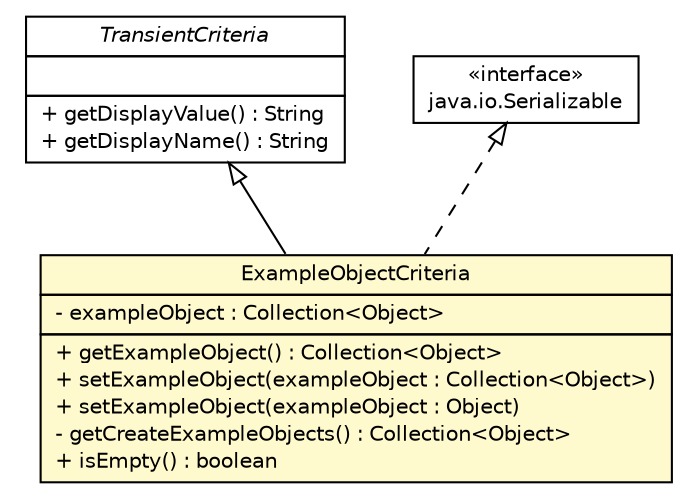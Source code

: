 #!/usr/local/bin/dot
#
# Class diagram 
# Generated by UmlGraph version 4.8 (http://www.spinellis.gr/sw/umlgraph)
#

digraph G {
	edge [fontname="Helvetica",fontsize=10,labelfontname="Helvetica",labelfontsize=10];
	node [fontname="Helvetica",fontsize=10,shape=plaintext];
	// gov.nih.nci.ncia.criteria.ExampleObjectCriteria
	c11657 [label=<<table border="0" cellborder="1" cellspacing="0" cellpadding="2" port="p" bgcolor="lemonChiffon" href="./ExampleObjectCriteria.html">
		<tr><td><table border="0" cellspacing="0" cellpadding="1">
			<tr><td> ExampleObjectCriteria </td></tr>
		</table></td></tr>
		<tr><td><table border="0" cellspacing="0" cellpadding="1">
			<tr><td align="left"> - exampleObject : Collection&lt;Object&gt; </td></tr>
		</table></td></tr>
		<tr><td><table border="0" cellspacing="0" cellpadding="1">
			<tr><td align="left"> + getExampleObject() : Collection&lt;Object&gt; </td></tr>
			<tr><td align="left"> + setExampleObject(exampleObject : Collection&lt;Object&gt;) </td></tr>
			<tr><td align="left"> + setExampleObject(exampleObject : Object) </td></tr>
			<tr><td align="left"> - getCreateExampleObjects() : Collection&lt;Object&gt; </td></tr>
			<tr><td align="left"> + isEmpty() : boolean </td></tr>
		</table></td></tr>
		</table>>, fontname="Helvetica", fontcolor="black", fontsize=10.0];
	//gov.nih.nci.ncia.criteria.ExampleObjectCriteria extends gov.nih.nci.ncia.criteria.TransientCriteria
	c11890:p -> c11657:p [dir=back,arrowtail=empty];
	//gov.nih.nci.ncia.criteria.ExampleObjectCriteria implements java.io.Serializable
	c11891:p -> c11657:p [dir=back,arrowtail=empty,style=dashed];
	// gov.nih.nci.ncia.criteria.TransientCriteria
	c11890 [label=<<table border="0" cellborder="1" cellspacing="0" cellpadding="2" port="p" href="http://java.sun.com/j2se/1.4.2/docs/api/gov/nih/nci/ncia/criteria/TransientCriteria.html">
		<tr><td><table border="0" cellspacing="0" cellpadding="1">
			<tr><td><font face="Helvetica-Oblique"> TransientCriteria </font></td></tr>
		</table></td></tr>
		<tr><td><table border="0" cellspacing="0" cellpadding="1">
			<tr><td align="left">  </td></tr>
		</table></td></tr>
		<tr><td><table border="0" cellspacing="0" cellpadding="1">
			<tr><td align="left"> + getDisplayValue() : String </td></tr>
			<tr><td align="left"> + getDisplayName() : String </td></tr>
		</table></td></tr>
		</table>>, fontname="Helvetica", fontcolor="black", fontsize=10.0];
	// java.io.Serializable
	c11891 [label=<<table border="0" cellborder="1" cellspacing="0" cellpadding="2" port="p" href="http://java.sun.com/j2se/1.4.2/docs/api/java/io/Serializable.html">
		<tr><td><table border="0" cellspacing="0" cellpadding="1">
			<tr><td> &laquo;interface&raquo; </td></tr>
			<tr><td> java.io.Serializable </td></tr>
		</table></td></tr>
		</table>>, fontname="Helvetica", fontcolor="black", fontsize=10.0];
}

